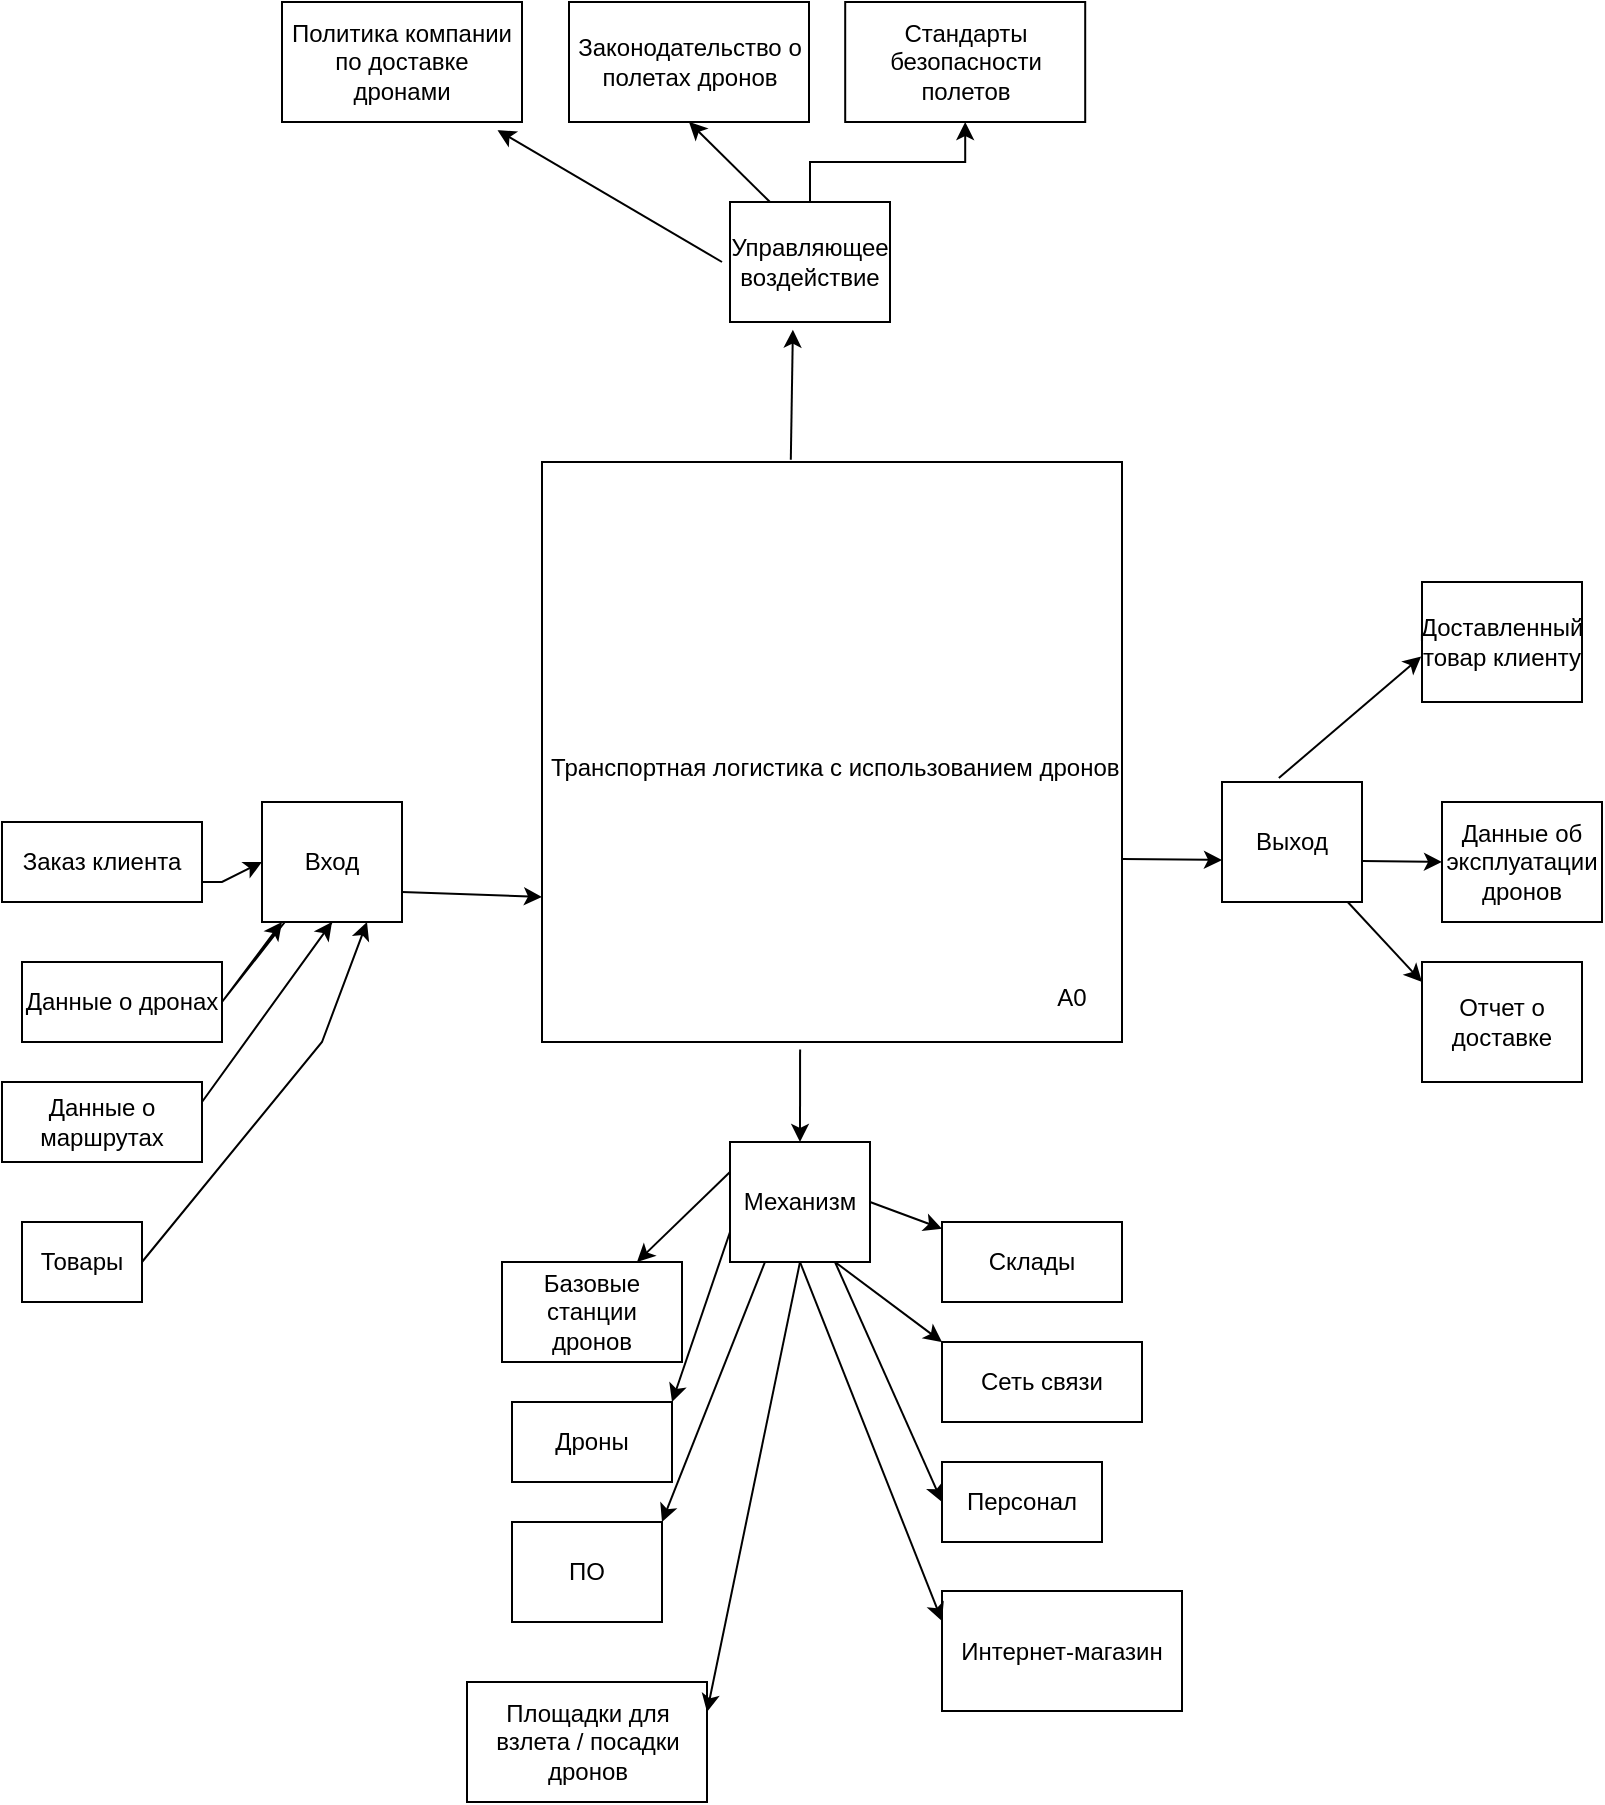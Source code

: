 <mxfile version="24.7.17">
  <diagram name="Страница — 1" id="XPmKMbHhRZ20SOaB4w1Q">
    <mxGraphModel dx="1050" dy="1744" grid="1" gridSize="10" guides="1" tooltips="1" connect="1" arrows="1" fold="1" page="1" pageScale="1" pageWidth="827" pageHeight="1169" math="0" shadow="0">
      <root>
        <mxCell id="0" />
        <mxCell id="1" parent="0" />
        <mxCell id="bXsy7eyqczKHJBdmS70t-2" value="&lt;div&gt;&lt;br&gt;&lt;/div&gt;&lt;div&gt;&lt;br&gt;&lt;/div&gt;&lt;div&gt;&lt;br&gt;&lt;/div&gt;&lt;div&gt;&lt;br&gt;&lt;/div&gt;&lt;div&gt;&lt;br&gt;&lt;/div&gt;&lt;div&gt;&lt;br&gt;&lt;/div&gt;&lt;div&gt;&lt;br&gt;&lt;/div&gt;&lt;div&gt;&lt;br&gt;&lt;/div&gt;&lt;div&gt;&lt;br&gt;&lt;/div&gt;&lt;div&gt;&amp;nbsp;Транспортная логистика с использованием дронов&lt;div&gt;&lt;br&gt;&lt;/div&gt;&lt;/div&gt;&lt;div&gt;&lt;br&gt;&lt;/div&gt;&lt;div&gt;&lt;br&gt;&lt;/div&gt;&lt;div&gt;&lt;br&gt;&lt;/div&gt;&lt;div&gt;&lt;br&gt;&lt;/div&gt;&lt;div&gt;&lt;br&gt;&lt;/div&gt;&lt;div&gt;&lt;br&gt;&lt;/div&gt;&lt;div&gt;&lt;span style=&quot;white-space: pre;&quot;&gt;&#x9;&lt;/span&gt;&lt;span style=&quot;white-space: pre;&quot;&gt;&#x9;&lt;/span&gt;&lt;span style=&quot;white-space: pre;&quot;&gt;&#x9;&lt;/span&gt;&lt;span style=&quot;white-space: pre;&quot;&gt;&#x9;&lt;/span&gt;&lt;span style=&quot;white-space: pre;&quot;&gt;&#x9;&lt;/span&gt;&lt;span style=&quot;white-space: pre;&quot;&gt;&#x9;&lt;/span&gt;&lt;span style=&quot;white-space: pre;&quot;&gt;&#x9;&lt;/span&gt;&lt;span style=&quot;white-space: pre;&quot;&gt;&#x9;&lt;/span&gt;&lt;span style=&quot;white-space: pre;&quot;&gt;&#x9;&lt;/span&gt;А0&lt;br&gt;&lt;/div&gt;" style="whiteSpace=wrap;html=1;aspect=fixed;" parent="1" vertex="1">
          <mxGeometry x="280" y="20" width="290" height="290" as="geometry" />
        </mxCell>
        <mxCell id="bXsy7eyqczKHJBdmS70t-3" value="" style="endArrow=classic;html=1;rounded=0;entryX=0.393;entryY=1.064;entryDx=0;entryDy=0;entryPerimeter=0;exitX=0.429;exitY=-0.004;exitDx=0;exitDy=0;exitPerimeter=0;" parent="1" source="bXsy7eyqczKHJBdmS70t-2" target="bXsy7eyqczKHJBdmS70t-9" edge="1">
          <mxGeometry width="50" height="50" relative="1" as="geometry">
            <mxPoint x="405" y="10" as="sourcePoint" />
            <mxPoint x="240.0" y="-3.69" as="targetPoint" />
          </mxGeometry>
        </mxCell>
        <mxCell id="bXsy7eyqczKHJBdmS70t-6" value="" style="endArrow=classic;html=1;rounded=0;entryX=0;entryY=0.75;entryDx=0;entryDy=0;exitX=1;exitY=0.75;exitDx=0;exitDy=0;" parent="1" edge="1" target="bXsy7eyqczKHJBdmS70t-2" source="bXsy7eyqczKHJBdmS70t-7">
          <mxGeometry width="50" height="50" relative="1" as="geometry">
            <mxPoint x="280" y="220" as="sourcePoint" />
            <mxPoint x="210" y="220" as="targetPoint" />
          </mxGeometry>
        </mxCell>
        <mxCell id="bXsy7eyqczKHJBdmS70t-7" value="Вход" style="rounded=0;whiteSpace=wrap;html=1;" parent="1" vertex="1">
          <mxGeometry x="140" y="190" width="70" height="60" as="geometry" />
        </mxCell>
        <mxCell id="bXsy7eyqczKHJBdmS70t-8" value="Выход" style="rounded=0;whiteSpace=wrap;html=1;" parent="1" vertex="1">
          <mxGeometry x="620" y="180" width="70" height="60" as="geometry" />
        </mxCell>
        <mxCell id="H1sz2qpxxHc0A66TXc9g-8" value="" style="edgeStyle=orthogonalEdgeStyle;rounded=0;orthogonalLoop=1;jettySize=auto;html=1;" edge="1" parent="1" source="bXsy7eyqczKHJBdmS70t-9" target="bXsy7eyqczKHJBdmS70t-35">
          <mxGeometry relative="1" as="geometry" />
        </mxCell>
        <mxCell id="bXsy7eyqczKHJBdmS70t-9" value="Управляющее воздействие" style="rounded=0;whiteSpace=wrap;html=1;" parent="1" vertex="1">
          <mxGeometry x="374" y="-110" width="80" height="60" as="geometry" />
        </mxCell>
        <mxCell id="bXsy7eyqczKHJBdmS70t-10" value="Механизм" style="rounded=0;whiteSpace=wrap;html=1;" parent="1" vertex="1">
          <mxGeometry x="374" y="360" width="70" height="60" as="geometry" />
        </mxCell>
        <mxCell id="bXsy7eyqczKHJBdmS70t-16" value="Заказ клиента" style="rounded=0;whiteSpace=wrap;html=1;" parent="1" vertex="1">
          <mxGeometry x="10" y="200" width="100" height="40" as="geometry" />
        </mxCell>
        <mxCell id="bXsy7eyqczKHJBdmS70t-17" value="Товары" style="rounded=0;whiteSpace=wrap;html=1;" parent="1" vertex="1">
          <mxGeometry x="20" y="400" width="60" height="40" as="geometry" />
        </mxCell>
        <mxCell id="bXsy7eyqczKHJBdmS70t-18" value="Данные о маршрутах" style="rounded=0;whiteSpace=wrap;html=1;" parent="1" vertex="1">
          <mxGeometry x="10" y="330" width="100" height="40" as="geometry" />
        </mxCell>
        <mxCell id="bXsy7eyqczKHJBdmS70t-19" value="Данные о дронах" style="rounded=0;whiteSpace=wrap;html=1;" parent="1" vertex="1">
          <mxGeometry x="20" y="270" width="100" height="40" as="geometry" />
        </mxCell>
        <mxCell id="bXsy7eyqczKHJBdmS70t-21" value="" style="endArrow=classic;html=1;rounded=0;entryX=0;entryY=0.5;entryDx=0;entryDy=0;exitX=1;exitY=0.75;exitDx=0;exitDy=0;" parent="1" edge="1" target="bXsy7eyqczKHJBdmS70t-7" source="bXsy7eyqczKHJBdmS70t-16">
          <mxGeometry width="50" height="50" relative="1" as="geometry">
            <mxPoint x="140" y="230" as="sourcePoint" />
            <mxPoint x="110" y="230" as="targetPoint" />
            <Array as="points">
              <mxPoint x="120" y="230" />
            </Array>
          </mxGeometry>
        </mxCell>
        <mxCell id="bXsy7eyqczKHJBdmS70t-23" value="" style="endArrow=classic;html=1;rounded=0;" parent="1" source="bXsy7eyqczKHJBdmS70t-7" edge="1">
          <mxGeometry width="50" height="50" relative="1" as="geometry">
            <mxPoint x="150" y="320" as="sourcePoint" />
            <mxPoint x="150" y="250" as="targetPoint" />
            <Array as="points">
              <mxPoint x="120" y="290" />
            </Array>
          </mxGeometry>
        </mxCell>
        <mxCell id="bXsy7eyqczKHJBdmS70t-24" value="" style="endArrow=classic;html=1;rounded=0;exitX=0.5;exitY=1;exitDx=0;exitDy=0;entryX=0.5;entryY=1;entryDx=0;entryDy=0;" parent="1" source="bXsy7eyqczKHJBdmS70t-7" target="bXsy7eyqczKHJBdmS70t-7" edge="1">
          <mxGeometry width="50" height="50" relative="1" as="geometry">
            <mxPoint x="161" y="260" as="sourcePoint" />
            <mxPoint x="110" y="330" as="targetPoint" />
            <Array as="points">
              <mxPoint x="110" y="340" />
            </Array>
          </mxGeometry>
        </mxCell>
        <mxCell id="bXsy7eyqczKHJBdmS70t-25" value="" style="endArrow=classic;html=1;rounded=0;entryX=0.75;entryY=1;entryDx=0;entryDy=0;exitX=1;exitY=0.5;exitDx=0;exitDy=0;" parent="1" target="bXsy7eyqczKHJBdmS70t-7" edge="1" source="bXsy7eyqczKHJBdmS70t-17">
          <mxGeometry width="50" height="50" relative="1" as="geometry">
            <mxPoint x="205" y="250" as="sourcePoint" />
            <mxPoint x="150" y="340" as="targetPoint" />
            <Array as="points">
              <mxPoint x="170" y="310" />
            </Array>
          </mxGeometry>
        </mxCell>
        <mxCell id="bXsy7eyqczKHJBdmS70t-29" value="Доставленный товар клиенту" style="rounded=0;whiteSpace=wrap;html=1;" parent="1" vertex="1">
          <mxGeometry x="720" y="80" width="80" height="60" as="geometry" />
        </mxCell>
        <mxCell id="bXsy7eyqczKHJBdmS70t-31" value="Отчет о доставке" style="rounded=0;whiteSpace=wrap;html=1;" parent="1" vertex="1">
          <mxGeometry x="720" y="270" width="80" height="60" as="geometry" />
        </mxCell>
        <mxCell id="bXsy7eyqczKHJBdmS70t-32" value="Данные об эксплуатации дронов" style="rounded=0;whiteSpace=wrap;html=1;" parent="1" vertex="1">
          <mxGeometry x="730" y="190" width="80" height="60" as="geometry" />
        </mxCell>
        <mxCell id="bXsy7eyqczKHJBdmS70t-33" value="Законодательство о полетах дронов" style="rounded=0;whiteSpace=wrap;html=1;" parent="1" vertex="1">
          <mxGeometry x="293.5" y="-210" width="120" height="60" as="geometry" />
        </mxCell>
        <mxCell id="bXsy7eyqczKHJBdmS70t-34" value="Политика компании по доставке дронами" style="rounded=0;whiteSpace=wrap;html=1;" parent="1" vertex="1">
          <mxGeometry x="150.0" y="-210" width="120" height="60" as="geometry" />
        </mxCell>
        <mxCell id="bXsy7eyqczKHJBdmS70t-35" value="Стандарты безопасности полетов" style="rounded=0;whiteSpace=wrap;html=1;" parent="1" vertex="1">
          <mxGeometry x="431.6" y="-210" width="120" height="60" as="geometry" />
        </mxCell>
        <mxCell id="bXsy7eyqczKHJBdmS70t-49" value="" style="endArrow=classic;html=1;rounded=0;exitX=0.445;exitY=1.013;exitDx=0;exitDy=0;exitPerimeter=0;entryX=0.5;entryY=0;entryDx=0;entryDy=0;" parent="1" source="bXsy7eyqczKHJBdmS70t-2" edge="1" target="bXsy7eyqczKHJBdmS70t-10">
          <mxGeometry width="50" height="50" relative="1" as="geometry">
            <mxPoint x="550" y="470" as="sourcePoint" />
            <mxPoint x="600" y="420" as="targetPoint" />
          </mxGeometry>
        </mxCell>
        <mxCell id="H1sz2qpxxHc0A66TXc9g-3" value="" style="endArrow=classic;html=1;rounded=0;exitX=1;exitY=0.75;exitDx=0;exitDy=0;" edge="1" parent="1">
          <mxGeometry width="50" height="50" relative="1" as="geometry">
            <mxPoint x="570" y="218.5" as="sourcePoint" />
            <mxPoint x="620" y="219" as="targetPoint" />
          </mxGeometry>
        </mxCell>
        <mxCell id="H1sz2qpxxHc0A66TXc9g-4" value="" style="endArrow=classic;html=1;rounded=0;exitX=1;exitY=0.75;exitDx=0;exitDy=0;" edge="1" parent="1">
          <mxGeometry width="50" height="50" relative="1" as="geometry">
            <mxPoint x="690" y="219.5" as="sourcePoint" />
            <mxPoint x="730" y="220" as="targetPoint" />
          </mxGeometry>
        </mxCell>
        <mxCell id="H1sz2qpxxHc0A66TXc9g-6" value="" style="endArrow=classic;html=1;rounded=0;entryX=0;entryY=0.5;entryDx=0;entryDy=0;" edge="1" parent="1" source="bXsy7eyqczKHJBdmS70t-8">
          <mxGeometry width="50" height="50" relative="1" as="geometry">
            <mxPoint x="540" y="350" as="sourcePoint" />
            <mxPoint x="720" y="280" as="targetPoint" />
          </mxGeometry>
        </mxCell>
        <mxCell id="H1sz2qpxxHc0A66TXc9g-7" value="" style="endArrow=classic;html=1;rounded=0;entryX=-0.005;entryY=0.62;entryDx=0;entryDy=0;entryPerimeter=0;exitX=0.406;exitY=-0.033;exitDx=0;exitDy=0;exitPerimeter=0;" edge="1" parent="1" source="bXsy7eyqczKHJBdmS70t-8" target="bXsy7eyqczKHJBdmS70t-29">
          <mxGeometry width="50" height="50" relative="1" as="geometry">
            <mxPoint x="540" y="370" as="sourcePoint" />
            <mxPoint x="590" y="320" as="targetPoint" />
          </mxGeometry>
        </mxCell>
        <mxCell id="H1sz2qpxxHc0A66TXc9g-9" value="" style="endArrow=classic;html=1;rounded=0;entryX=0.5;entryY=1;entryDx=0;entryDy=0;exitX=0.25;exitY=0;exitDx=0;exitDy=0;" edge="1" parent="1" source="bXsy7eyqczKHJBdmS70t-9" target="bXsy7eyqczKHJBdmS70t-33">
          <mxGeometry width="50" height="50" relative="1" as="geometry">
            <mxPoint x="340" y="-90" as="sourcePoint" />
            <mxPoint x="390" y="-140" as="targetPoint" />
          </mxGeometry>
        </mxCell>
        <mxCell id="H1sz2qpxxHc0A66TXc9g-10" value="" style="endArrow=classic;html=1;rounded=0;entryX=0.898;entryY=1.068;entryDx=0;entryDy=0;entryPerimeter=0;" edge="1" parent="1" target="bXsy7eyqczKHJBdmS70t-34">
          <mxGeometry width="50" height="50" relative="1" as="geometry">
            <mxPoint x="370" y="-80" as="sourcePoint" />
            <mxPoint x="390" y="-140" as="targetPoint" />
          </mxGeometry>
        </mxCell>
        <mxCell id="H1sz2qpxxHc0A66TXc9g-11" value="" style="endArrow=classic;html=1;rounded=0;exitX=0;exitY=0.75;exitDx=0;exitDy=0;entryX=1;entryY=0;entryDx=0;entryDy=0;" edge="1" parent="1" source="bXsy7eyqczKHJBdmS70t-10" target="H1sz2qpxxHc0A66TXc9g-12">
          <mxGeometry width="50" height="50" relative="1" as="geometry">
            <mxPoint x="260" y="410" as="sourcePoint" />
            <mxPoint x="350" y="510" as="targetPoint" />
          </mxGeometry>
        </mxCell>
        <mxCell id="H1sz2qpxxHc0A66TXc9g-12" value="Дроны" style="rounded=0;whiteSpace=wrap;html=1;" vertex="1" parent="1">
          <mxGeometry x="265" y="490" width="80" height="40" as="geometry" />
        </mxCell>
        <mxCell id="H1sz2qpxxHc0A66TXc9g-13" value="Склады" style="rounded=0;whiteSpace=wrap;html=1;" vertex="1" parent="1">
          <mxGeometry x="480" y="400" width="90" height="40" as="geometry" />
        </mxCell>
        <mxCell id="H1sz2qpxxHc0A66TXc9g-14" value="Персонал" style="rounded=0;whiteSpace=wrap;html=1;" vertex="1" parent="1">
          <mxGeometry x="480" y="520" width="80" height="40" as="geometry" />
        </mxCell>
        <mxCell id="H1sz2qpxxHc0A66TXc9g-15" value="Интернет-магазин" style="rounded=0;whiteSpace=wrap;html=1;" vertex="1" parent="1">
          <mxGeometry x="480" y="584.5" width="120" height="60" as="geometry" />
        </mxCell>
        <mxCell id="H1sz2qpxxHc0A66TXc9g-16" value="Базовые станции дронов" style="rounded=0;whiteSpace=wrap;html=1;" vertex="1" parent="1">
          <mxGeometry x="260" y="420" width="90" height="50" as="geometry" />
        </mxCell>
        <mxCell id="H1sz2qpxxHc0A66TXc9g-17" value="ПО" style="rounded=0;whiteSpace=wrap;html=1;" vertex="1" parent="1">
          <mxGeometry x="265" y="550" width="75" height="50" as="geometry" />
        </mxCell>
        <mxCell id="H1sz2qpxxHc0A66TXc9g-18" value="Площадки для взлета / посадки дронов" style="rounded=0;whiteSpace=wrap;html=1;" vertex="1" parent="1">
          <mxGeometry x="242.5" y="630" width="120" height="60" as="geometry" />
        </mxCell>
        <mxCell id="H1sz2qpxxHc0A66TXc9g-19" value="Сеть связи" style="rounded=0;whiteSpace=wrap;html=1;" vertex="1" parent="1">
          <mxGeometry x="480" y="460" width="100" height="40" as="geometry" />
        </mxCell>
        <mxCell id="H1sz2qpxxHc0A66TXc9g-21" value="" style="endArrow=classic;html=1;rounded=0;exitX=1;exitY=0.5;exitDx=0;exitDy=0;" edge="1" parent="1" source="bXsy7eyqczKHJBdmS70t-10" target="H1sz2qpxxHc0A66TXc9g-13">
          <mxGeometry width="50" height="50" relative="1" as="geometry">
            <mxPoint x="260" y="480" as="sourcePoint" />
            <mxPoint x="310" y="430" as="targetPoint" />
          </mxGeometry>
        </mxCell>
        <mxCell id="H1sz2qpxxHc0A66TXc9g-22" value="" style="endArrow=classic;html=1;rounded=0;entryX=0.75;entryY=0;entryDx=0;entryDy=0;exitX=0;exitY=0.25;exitDx=0;exitDy=0;" edge="1" parent="1" source="bXsy7eyqczKHJBdmS70t-10" target="H1sz2qpxxHc0A66TXc9g-16">
          <mxGeometry width="50" height="50" relative="1" as="geometry">
            <mxPoint x="260" y="480" as="sourcePoint" />
            <mxPoint x="310" y="430" as="targetPoint" />
          </mxGeometry>
        </mxCell>
        <mxCell id="H1sz2qpxxHc0A66TXc9g-23" value="" style="endArrow=classic;html=1;rounded=0;exitX=0.75;exitY=1;exitDx=0;exitDy=0;entryX=0;entryY=0;entryDx=0;entryDy=0;" edge="1" parent="1" source="bXsy7eyqczKHJBdmS70t-10" target="H1sz2qpxxHc0A66TXc9g-19">
          <mxGeometry width="50" height="50" relative="1" as="geometry">
            <mxPoint x="260" y="480" as="sourcePoint" />
            <mxPoint x="310" y="430" as="targetPoint" />
          </mxGeometry>
        </mxCell>
        <mxCell id="H1sz2qpxxHc0A66TXc9g-24" value="" style="endArrow=classic;html=1;rounded=0;entryX=0;entryY=0.5;entryDx=0;entryDy=0;exitX=0.75;exitY=1;exitDx=0;exitDy=0;" edge="1" parent="1" source="bXsy7eyqczKHJBdmS70t-10" target="H1sz2qpxxHc0A66TXc9g-14">
          <mxGeometry width="50" height="50" relative="1" as="geometry">
            <mxPoint x="260" y="480" as="sourcePoint" />
            <mxPoint x="310" y="430" as="targetPoint" />
          </mxGeometry>
        </mxCell>
        <mxCell id="H1sz2qpxxHc0A66TXc9g-25" value="" style="endArrow=classic;html=1;rounded=0;exitX=0.5;exitY=1;exitDx=0;exitDy=0;entryX=0;entryY=0.25;entryDx=0;entryDy=0;" edge="1" parent="1" source="bXsy7eyqczKHJBdmS70t-10" target="H1sz2qpxxHc0A66TXc9g-15">
          <mxGeometry width="50" height="50" relative="1" as="geometry">
            <mxPoint x="260" y="480" as="sourcePoint" />
            <mxPoint x="310" y="430" as="targetPoint" />
          </mxGeometry>
        </mxCell>
        <mxCell id="H1sz2qpxxHc0A66TXc9g-26" value="" style="endArrow=classic;html=1;rounded=0;entryX=1;entryY=0;entryDx=0;entryDy=0;exitX=0.25;exitY=1;exitDx=0;exitDy=0;" edge="1" parent="1" source="bXsy7eyqczKHJBdmS70t-10" target="H1sz2qpxxHc0A66TXc9g-17">
          <mxGeometry width="50" height="50" relative="1" as="geometry">
            <mxPoint x="260" y="480" as="sourcePoint" />
            <mxPoint x="310" y="430" as="targetPoint" />
          </mxGeometry>
        </mxCell>
        <mxCell id="H1sz2qpxxHc0A66TXc9g-27" value="" style="endArrow=classic;html=1;rounded=0;exitX=0.5;exitY=1;exitDx=0;exitDy=0;entryX=1;entryY=0.25;entryDx=0;entryDy=0;" edge="1" parent="1" source="bXsy7eyqczKHJBdmS70t-10" target="H1sz2qpxxHc0A66TXc9g-18">
          <mxGeometry width="50" height="50" relative="1" as="geometry">
            <mxPoint x="260" y="480" as="sourcePoint" />
            <mxPoint x="370" y="650" as="targetPoint" />
          </mxGeometry>
        </mxCell>
      </root>
    </mxGraphModel>
  </diagram>
</mxfile>
